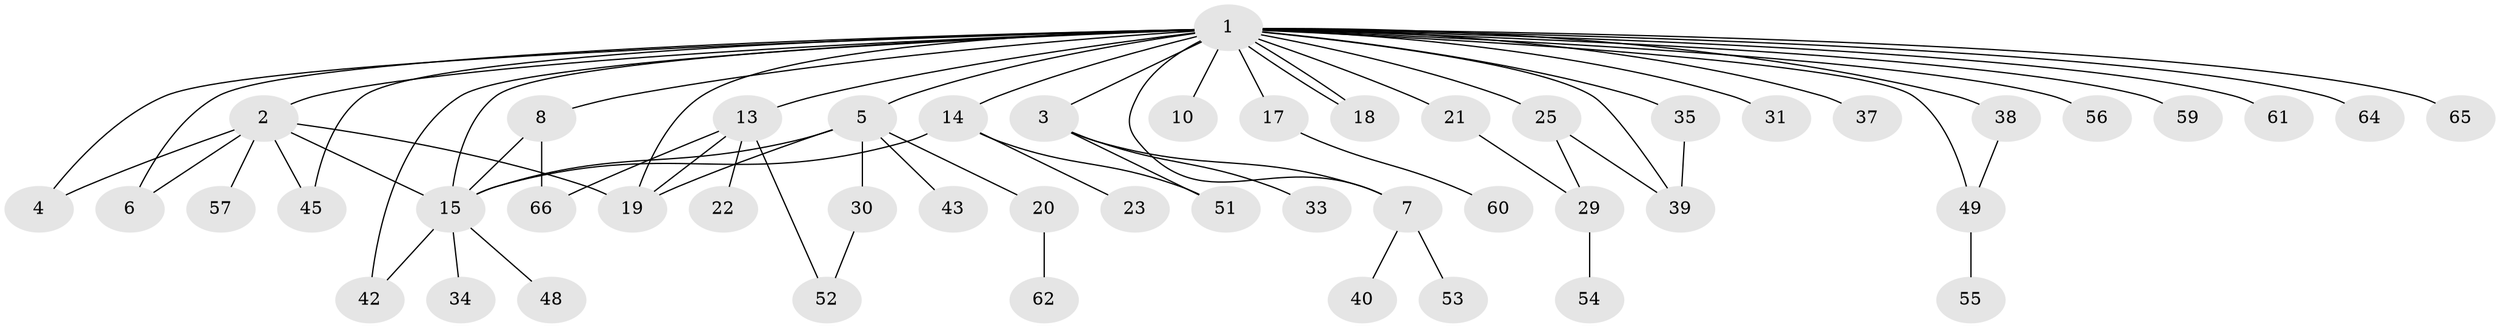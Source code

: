 // Generated by graph-tools (version 1.1) at 2025/23/03/03/25 07:23:55]
// undirected, 49 vertices, 68 edges
graph export_dot {
graph [start="1"]
  node [color=gray90,style=filled];
  1 [super="+24"];
  2 [super="+11"];
  3 [super="+26"];
  4 [super="+16"];
  5 [super="+47"];
  6 [super="+44"];
  7 [super="+9"];
  8 [super="+27"];
  10 [super="+12"];
  13 [super="+36"];
  14 [super="+28"];
  15 [super="+32"];
  17;
  18;
  19 [super="+63"];
  20 [super="+50"];
  21;
  22;
  23;
  25 [super="+46"];
  29;
  30 [super="+58"];
  31;
  33;
  34;
  35;
  37 [super="+41"];
  38;
  39;
  40;
  42;
  43 [super="+67"];
  45;
  48;
  49;
  51;
  52;
  53;
  54;
  55;
  56;
  57;
  59;
  60;
  61;
  62;
  64;
  65;
  66;
  1 -- 2;
  1 -- 3;
  1 -- 4;
  1 -- 5;
  1 -- 6;
  1 -- 7 [weight=2];
  1 -- 8;
  1 -- 10;
  1 -- 13 [weight=2];
  1 -- 14 [weight=2];
  1 -- 17;
  1 -- 18;
  1 -- 18;
  1 -- 21;
  1 -- 25;
  1 -- 35;
  1 -- 37 [weight=2];
  1 -- 38;
  1 -- 39;
  1 -- 42;
  1 -- 45;
  1 -- 49;
  1 -- 56;
  1 -- 59;
  1 -- 61;
  1 -- 64;
  1 -- 65;
  1 -- 19;
  1 -- 31;
  1 -- 15;
  2 -- 4;
  2 -- 6;
  2 -- 45;
  2 -- 57;
  2 -- 19;
  2 -- 15;
  3 -- 33;
  3 -- 51;
  3 -- 7;
  5 -- 15;
  5 -- 20;
  5 -- 30;
  5 -- 43;
  5 -- 19;
  7 -- 53;
  7 -- 40;
  8 -- 66;
  8 -- 15;
  13 -- 19;
  13 -- 22;
  13 -- 52;
  13 -- 66;
  14 -- 15;
  14 -- 23;
  14 -- 51;
  15 -- 42;
  15 -- 48;
  15 -- 34;
  17 -- 60;
  20 -- 62;
  21 -- 29;
  25 -- 29;
  25 -- 39;
  29 -- 54;
  30 -- 52;
  35 -- 39;
  38 -- 49;
  49 -- 55;
}
